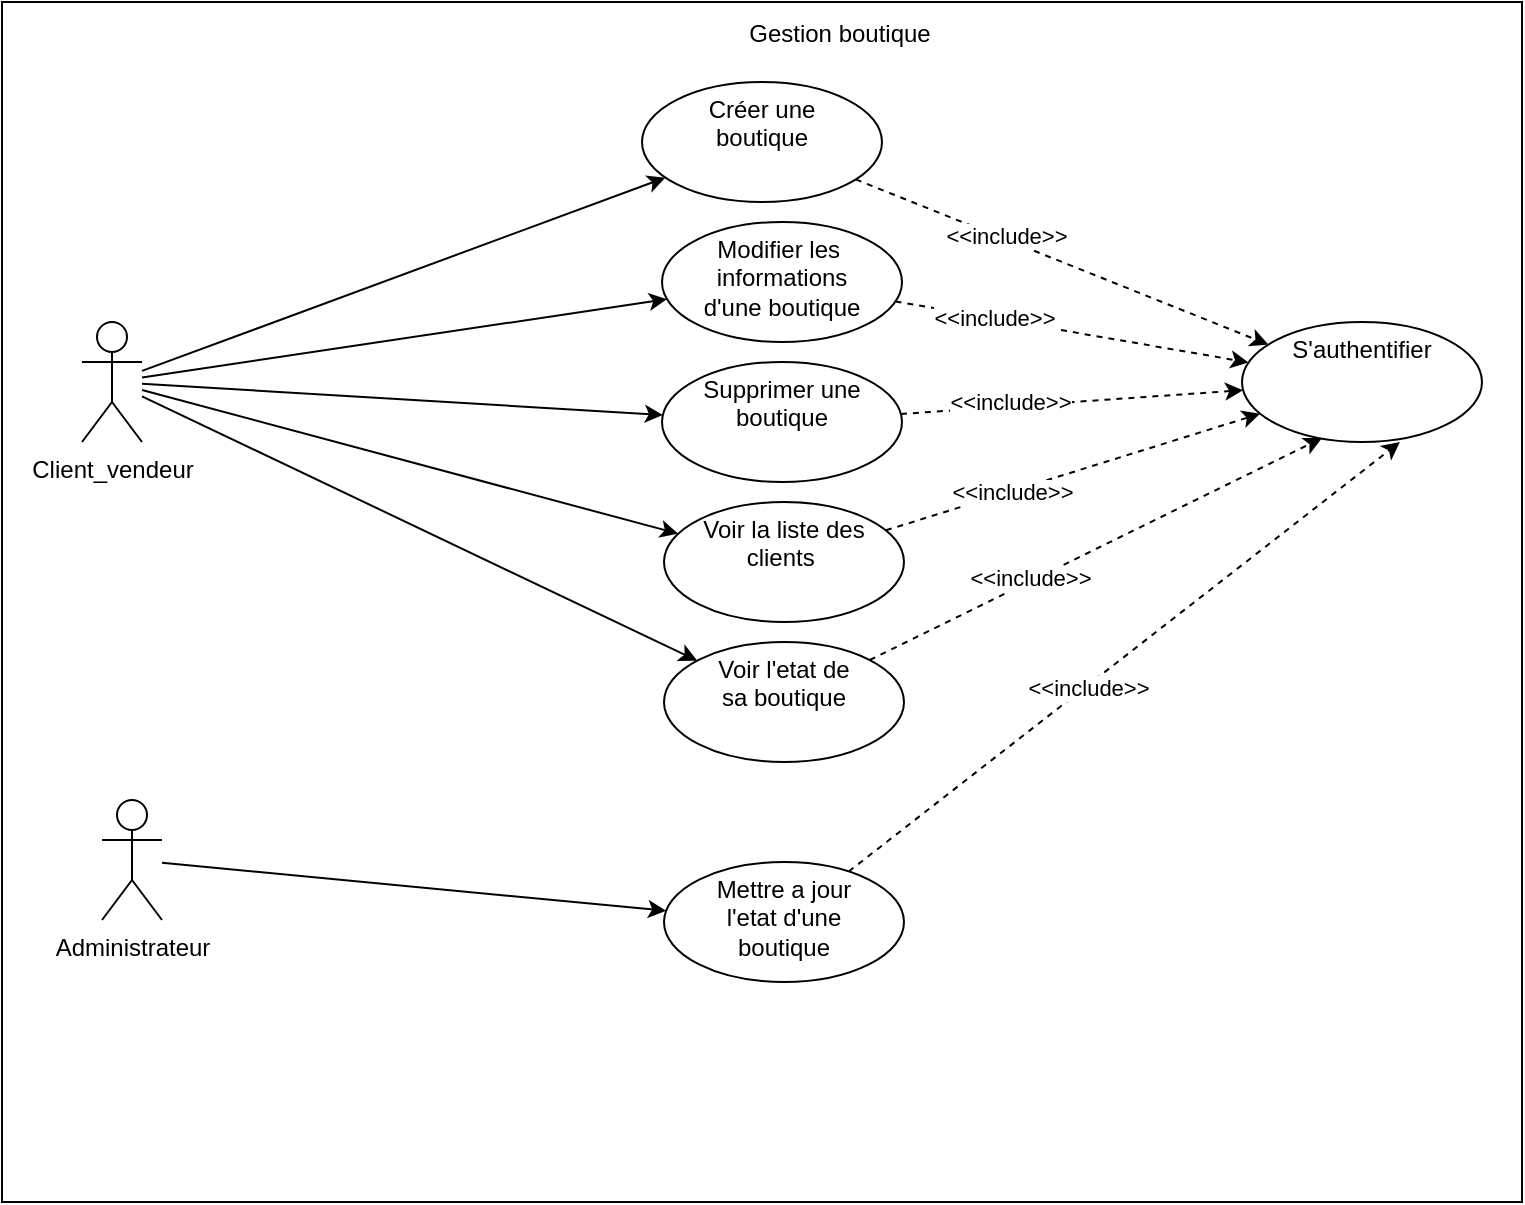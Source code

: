 <mxfile version="15.8.7" type="device"><diagram id="93TwWpJ5N_MrGACuFquo" name="Page-1"><mxGraphModel dx="786" dy="350" grid="1" gridSize="10" guides="1" tooltips="1" connect="1" arrows="1" fold="1" page="1" pageScale="1" pageWidth="827" pageHeight="1169" math="0" shadow="0"><root><mxCell id="0"/><mxCell id="1" parent="0"/><mxCell id="UAsrpyPvyt6wrDo05yFp-1" value="" style="rounded=0;whiteSpace=wrap;html=1;" vertex="1" parent="1"><mxGeometry y="80" width="760" height="600" as="geometry"/></mxCell><mxCell id="UAsrpyPvyt6wrDo05yFp-8" value="" style="rounded=0;orthogonalLoop=1;jettySize=auto;html=1;" edge="1" parent="1" source="UAsrpyPvyt6wrDo05yFp-2" target="UAsrpyPvyt6wrDo05yFp-7"><mxGeometry relative="1" as="geometry"/></mxCell><mxCell id="UAsrpyPvyt6wrDo05yFp-10" value="" style="edgeStyle=none;rounded=0;orthogonalLoop=1;jettySize=auto;html=1;" edge="1" parent="1" source="UAsrpyPvyt6wrDo05yFp-2" target="UAsrpyPvyt6wrDo05yFp-9"><mxGeometry relative="1" as="geometry"/></mxCell><mxCell id="UAsrpyPvyt6wrDo05yFp-17" value="" style="edgeStyle=none;rounded=0;orthogonalLoop=1;jettySize=auto;html=1;" edge="1" parent="1" source="UAsrpyPvyt6wrDo05yFp-2" target="UAsrpyPvyt6wrDo05yFp-16"><mxGeometry relative="1" as="geometry"/></mxCell><mxCell id="UAsrpyPvyt6wrDo05yFp-22" value="" style="edgeStyle=none;rounded=0;orthogonalLoop=1;jettySize=auto;html=1;" edge="1" parent="1" source="UAsrpyPvyt6wrDo05yFp-2" target="UAsrpyPvyt6wrDo05yFp-21"><mxGeometry relative="1" as="geometry"/></mxCell><mxCell id="UAsrpyPvyt6wrDo05yFp-26" value="" style="edgeStyle=none;rounded=0;orthogonalLoop=1;jettySize=auto;html=1;strokeColor=default;" edge="1" parent="1" source="UAsrpyPvyt6wrDo05yFp-2" target="UAsrpyPvyt6wrDo05yFp-25"><mxGeometry relative="1" as="geometry"/></mxCell><mxCell id="UAsrpyPvyt6wrDo05yFp-2" value="Client_vendeur" style="shape=umlActor;verticalLabelPosition=bottom;verticalAlign=top;html=1;outlineConnect=0;" vertex="1" parent="1"><mxGeometry x="40" y="240" width="30" height="60" as="geometry"/></mxCell><mxCell id="UAsrpyPvyt6wrDo05yFp-3" value="Gestion boutique" style="text;html=1;strokeColor=none;fillColor=none;align=center;verticalAlign=middle;whiteSpace=wrap;rounded=0;" vertex="1" parent="1"><mxGeometry x="358" y="81" width="122" height="30" as="geometry"/></mxCell><mxCell id="UAsrpyPvyt6wrDo05yFp-24" value="" style="edgeStyle=none;orthogonalLoop=1;jettySize=auto;html=1;rounded=0;strokeColor=default;dashed=1;" edge="1" parent="1" source="UAsrpyPvyt6wrDo05yFp-7" target="UAsrpyPvyt6wrDo05yFp-23"><mxGeometry relative="1" as="geometry"/></mxCell><mxCell id="UAsrpyPvyt6wrDo05yFp-31" value="&amp;lt;&amp;lt;include&amp;gt;&amp;gt;" style="edgeLabel;html=1;align=center;verticalAlign=middle;resizable=0;points=[];" vertex="1" connectable="0" parent="UAsrpyPvyt6wrDo05yFp-24"><mxGeometry x="-0.278" y="2" relative="1" as="geometry"><mxPoint as="offset"/></mxGeometry></mxCell><mxCell id="UAsrpyPvyt6wrDo05yFp-7" value="Créer une &lt;br&gt;boutique" style="ellipse;whiteSpace=wrap;html=1;verticalAlign=top;" vertex="1" parent="1"><mxGeometry x="320" y="120" width="120" height="60" as="geometry"/></mxCell><mxCell id="UAsrpyPvyt6wrDo05yFp-27" style="edgeStyle=none;rounded=0;orthogonalLoop=1;jettySize=auto;html=1;strokeColor=default;dashed=1;" edge="1" parent="1" source="UAsrpyPvyt6wrDo05yFp-9" target="UAsrpyPvyt6wrDo05yFp-23"><mxGeometry relative="1" as="geometry"/></mxCell><mxCell id="UAsrpyPvyt6wrDo05yFp-32" value="&amp;lt;&amp;lt;include&amp;gt;&amp;gt;" style="edgeLabel;html=1;align=center;verticalAlign=middle;resizable=0;points=[];" vertex="1" connectable="0" parent="UAsrpyPvyt6wrDo05yFp-27"><mxGeometry x="-0.443" relative="1" as="geometry"><mxPoint as="offset"/></mxGeometry></mxCell><mxCell id="UAsrpyPvyt6wrDo05yFp-9" value="Modifier les&amp;nbsp;&lt;br&gt;informations&lt;br&gt;d'une boutique" style="ellipse;whiteSpace=wrap;html=1;verticalAlign=top;" vertex="1" parent="1"><mxGeometry x="330" y="190" width="120" height="60" as="geometry"/></mxCell><mxCell id="UAsrpyPvyt6wrDo05yFp-28" style="edgeStyle=none;rounded=0;orthogonalLoop=1;jettySize=auto;html=1;strokeColor=default;dashed=1;" edge="1" parent="1" source="UAsrpyPvyt6wrDo05yFp-16" target="UAsrpyPvyt6wrDo05yFp-23"><mxGeometry relative="1" as="geometry"/></mxCell><mxCell id="UAsrpyPvyt6wrDo05yFp-33" value="&amp;lt;&amp;lt;include&amp;gt;&amp;gt;" style="edgeLabel;html=1;align=center;verticalAlign=middle;resizable=0;points=[];" vertex="1" connectable="0" parent="UAsrpyPvyt6wrDo05yFp-28"><mxGeometry x="-0.361" y="2" relative="1" as="geometry"><mxPoint as="offset"/></mxGeometry></mxCell><mxCell id="UAsrpyPvyt6wrDo05yFp-16" value="Supprimer une&lt;br&gt;boutique" style="ellipse;whiteSpace=wrap;html=1;verticalAlign=top;" vertex="1" parent="1"><mxGeometry x="330" y="260" width="120" height="60" as="geometry"/></mxCell><mxCell id="UAsrpyPvyt6wrDo05yFp-20" value="" style="edgeStyle=none;rounded=0;orthogonalLoop=1;jettySize=auto;html=1;" edge="1" parent="1" source="UAsrpyPvyt6wrDo05yFp-18" target="UAsrpyPvyt6wrDo05yFp-19"><mxGeometry relative="1" as="geometry"/></mxCell><mxCell id="UAsrpyPvyt6wrDo05yFp-18" value="Administrateur" style="shape=umlActor;verticalLabelPosition=bottom;verticalAlign=top;html=1;outlineConnect=0;" vertex="1" parent="1"><mxGeometry x="50" y="479" width="30" height="60" as="geometry"/></mxCell><mxCell id="UAsrpyPvyt6wrDo05yFp-36" style="edgeStyle=none;rounded=0;orthogonalLoop=1;jettySize=auto;html=1;entryX=0.658;entryY=1;entryDx=0;entryDy=0;entryPerimeter=0;dashed=1;strokeColor=default;" edge="1" parent="1" source="UAsrpyPvyt6wrDo05yFp-19" target="UAsrpyPvyt6wrDo05yFp-23"><mxGeometry relative="1" as="geometry"/></mxCell><mxCell id="UAsrpyPvyt6wrDo05yFp-37" value="&amp;lt;&amp;lt;include&amp;gt;&amp;gt;" style="edgeLabel;html=1;align=center;verticalAlign=middle;resizable=0;points=[];" vertex="1" connectable="0" parent="UAsrpyPvyt6wrDo05yFp-36"><mxGeometry x="-0.137" y="-1" relative="1" as="geometry"><mxPoint as="offset"/></mxGeometry></mxCell><mxCell id="UAsrpyPvyt6wrDo05yFp-19" value="Mettre a jour&lt;br&gt;l'etat d'une&lt;br&gt;boutique" style="ellipse;whiteSpace=wrap;html=1;verticalAlign=top;" vertex="1" parent="1"><mxGeometry x="331" y="510" width="120" height="60" as="geometry"/></mxCell><mxCell id="UAsrpyPvyt6wrDo05yFp-29" style="edgeStyle=none;rounded=0;orthogonalLoop=1;jettySize=auto;html=1;strokeColor=default;dashed=1;" edge="1" parent="1" source="UAsrpyPvyt6wrDo05yFp-21" target="UAsrpyPvyt6wrDo05yFp-23"><mxGeometry relative="1" as="geometry"/></mxCell><mxCell id="UAsrpyPvyt6wrDo05yFp-34" value="&amp;lt;&amp;lt;include&amp;gt;&amp;gt;" style="edgeLabel;html=1;align=center;verticalAlign=middle;resizable=0;points=[];" vertex="1" connectable="0" parent="UAsrpyPvyt6wrDo05yFp-29"><mxGeometry x="-0.328" relative="1" as="geometry"><mxPoint as="offset"/></mxGeometry></mxCell><mxCell id="UAsrpyPvyt6wrDo05yFp-21" value="Voir la liste des&lt;br&gt;clients&amp;nbsp;" style="ellipse;whiteSpace=wrap;html=1;verticalAlign=top;" vertex="1" parent="1"><mxGeometry x="331" y="330" width="120" height="60" as="geometry"/></mxCell><mxCell id="UAsrpyPvyt6wrDo05yFp-23" value="S'authentifier" style="ellipse;whiteSpace=wrap;html=1;verticalAlign=top;" vertex="1" parent="1"><mxGeometry x="620" y="240" width="120" height="60" as="geometry"/></mxCell><mxCell id="UAsrpyPvyt6wrDo05yFp-30" style="edgeStyle=none;rounded=0;orthogonalLoop=1;jettySize=auto;html=1;entryX=0.333;entryY=0.967;entryDx=0;entryDy=0;entryPerimeter=0;strokeColor=default;dashed=1;" edge="1" parent="1" source="UAsrpyPvyt6wrDo05yFp-25" target="UAsrpyPvyt6wrDo05yFp-23"><mxGeometry relative="1" as="geometry"/></mxCell><mxCell id="UAsrpyPvyt6wrDo05yFp-35" value="&amp;lt;&amp;lt;include&amp;gt;&amp;gt;" style="edgeLabel;html=1;align=center;verticalAlign=middle;resizable=0;points=[];" vertex="1" connectable="0" parent="UAsrpyPvyt6wrDo05yFp-30"><mxGeometry x="-0.285" y="2" relative="1" as="geometry"><mxPoint as="offset"/></mxGeometry></mxCell><mxCell id="UAsrpyPvyt6wrDo05yFp-25" value="Voir l'etat de&lt;br&gt;sa boutique" style="ellipse;whiteSpace=wrap;html=1;verticalAlign=top;" vertex="1" parent="1"><mxGeometry x="331" y="400" width="120" height="60" as="geometry"/></mxCell></root></mxGraphModel></diagram></mxfile>